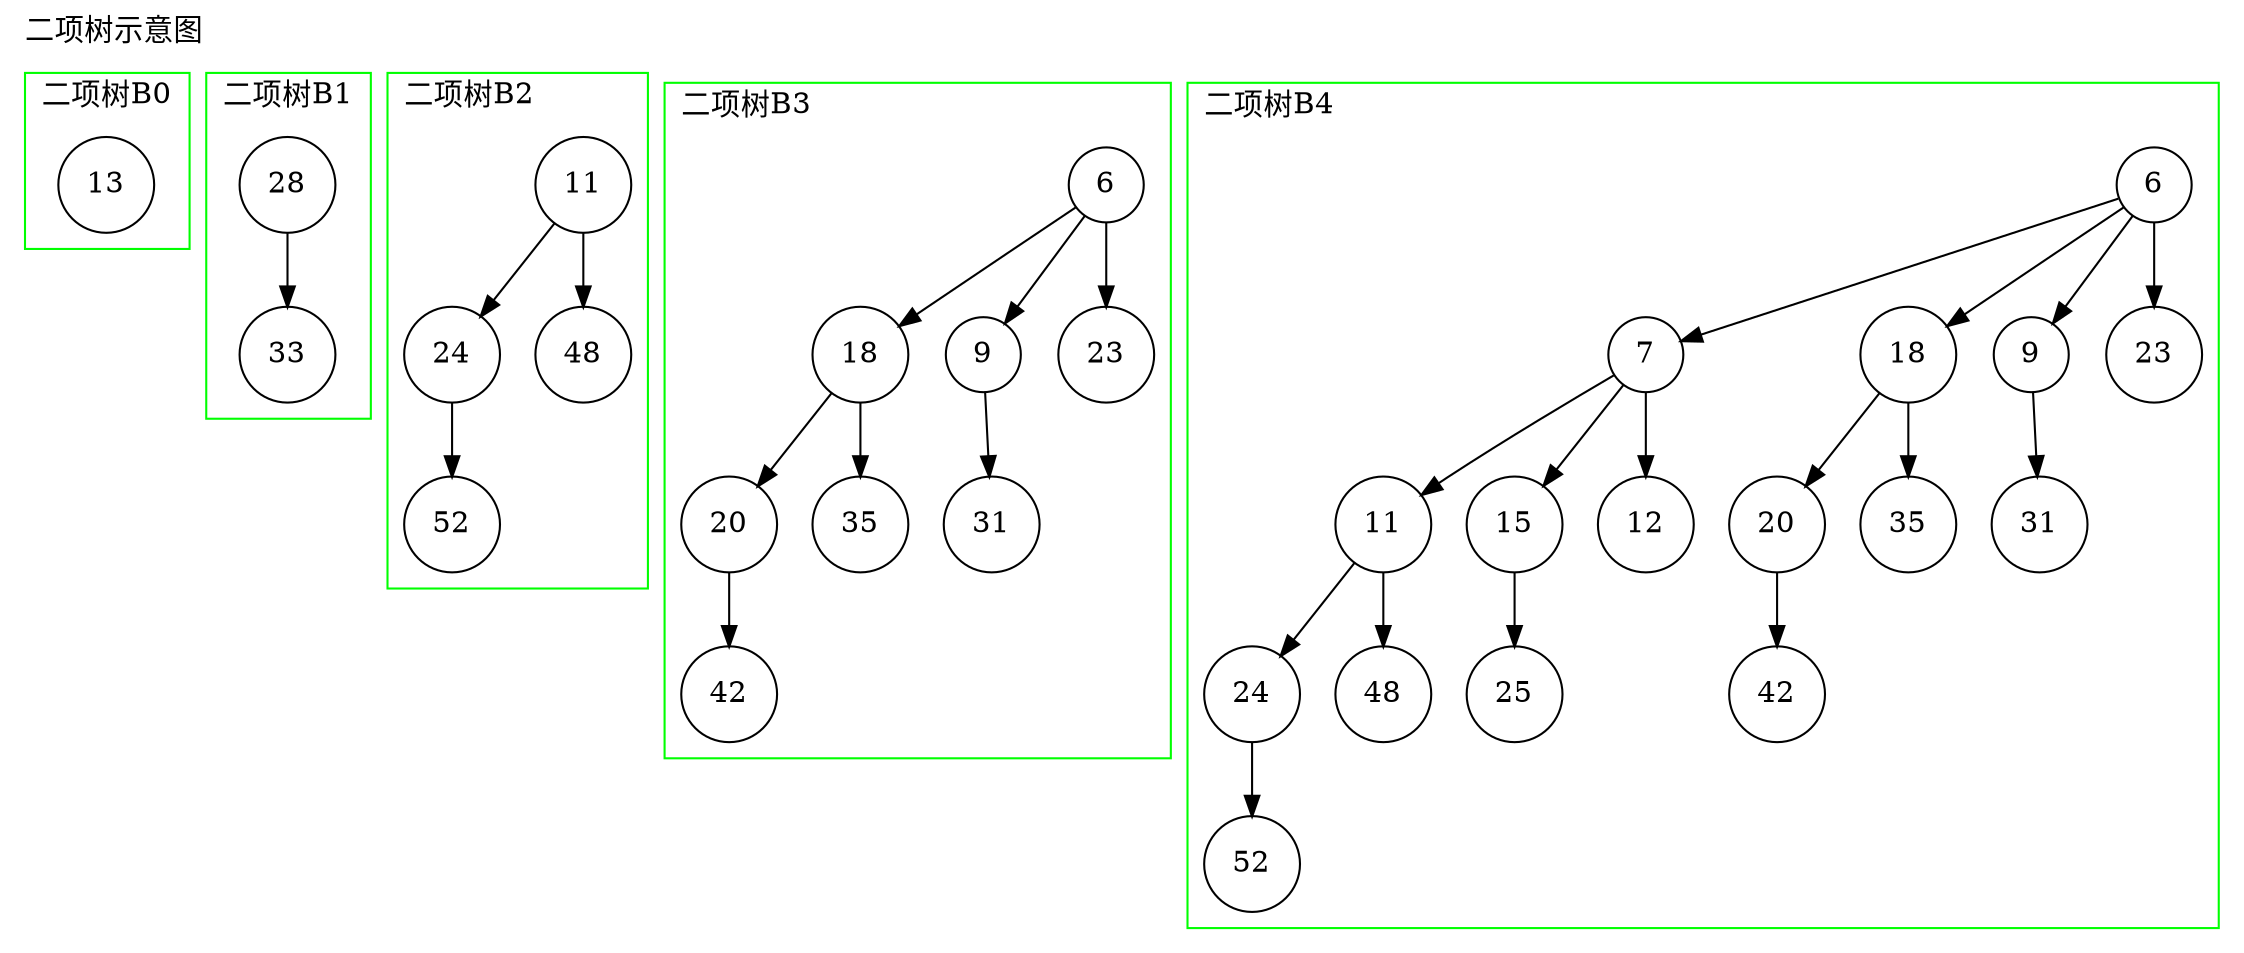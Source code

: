 digraph g{
node[shape=circle];
label="二项树示意图";
labeljust=l;
labelloc=t;


subgraph cluster_0 {
pencolor=green;label="二项树B0";
n0[label=13];
}

subgraph cluster_1 {
pencolor=green;label="二项树B1";
n14[label=28];
n15[label=33];
n14->n15[weight=100];
}

subgraph cluster_2 {
pencolor=green;label="二项树B2";
n1[label=11];
n2[label=24];
n1->n2;
n3[label=48];
n1->n3[weight=100];
n4[label=52];
n2->n4[weight=100];
}

subgraph cluster_3 {
pencolor=green;label="二项树B3";
n5[label=6];
n6[label=18];
n5->n6;
n7[label=9];
n5->n7;
n8[label=23];
n5->n8[weight=100];
n9[label=31];
n7->n9[weight=100];
n10[label=20];
n6->n10;
n11[label=35];
n6->n11[weight=100];
n12[label=42];
n10->n12[weight=100];
}

subgraph cluster_4 {
pencolor=green;label="二项树B4";
n124[label=6];
n125[label=7];
n124->n125;
n126[label=18];
n124->n126;
n127[label=9];
n124->n127;
n128[label=23];
n124->n128[weight=100];
n129[label=31];
n127->n129[weight=100];
n130[label=20];
n126->n130;
n131[label=35];
n126->n131[weight=100];
n132[label=42];
n130->n132[weight=100];
n133[label=11];
n125->n133;
n134[label=15];
n125->n134;
n135[label=12];
n125->n135[weight=100];
n136[label=25];
n134->n136[weight=100];
n137[label=24];
n133->n137;
n138[label=48];
n133->n138[weight=100];
n139[label=52];
n137->n139[weight=100];
}
}

